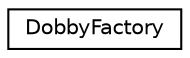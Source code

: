 digraph "Graphical Class Hierarchy"
{
 // LATEX_PDF_SIZE
  edge [fontname="Helvetica",fontsize="10",labelfontname="Helvetica",labelfontsize="10"];
  node [fontname="Helvetica",fontsize="10",shape=record];
  rankdir="LR";
  Node0 [label="DobbyFactory",height=0.2,width=0.4,color="black", fillcolor="white", style="filled",URL="$classDobbyFactory.html",tooltip="Factory that spawns the DobbyDaemon and supplies a proxy to it."];
}
